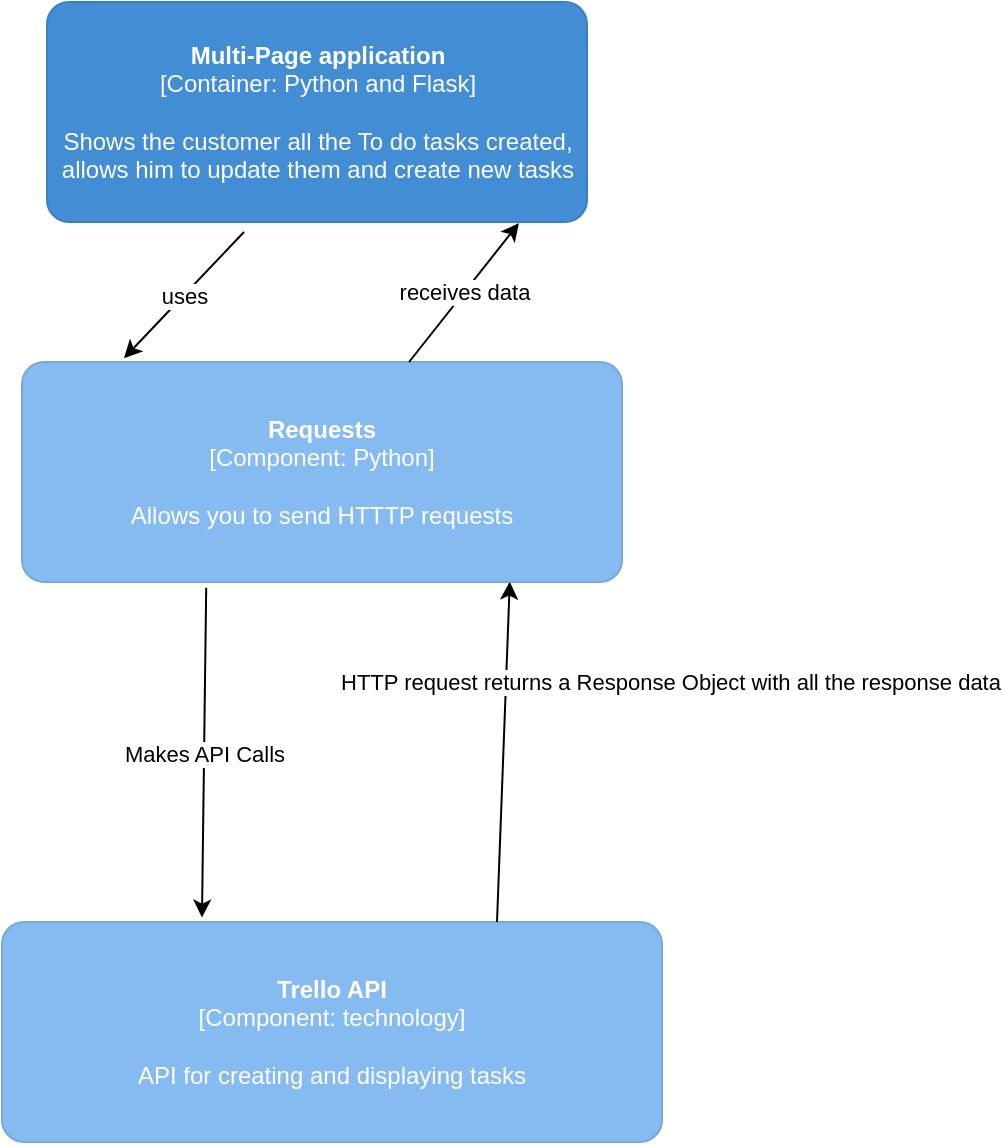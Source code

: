 <mxfile version="14.7.4" type="device"><diagram id="S1N7kcDalyIZl09e7PY_" name="Page-1"><mxGraphModel dx="1038" dy="544" grid="1" gridSize="10" guides="1" tooltips="1" connect="1" arrows="1" fold="1" page="1" pageScale="1" pageWidth="850" pageHeight="1100" math="0" shadow="0"><root><mxCell id="0"/><mxCell id="1" parent="0"/><object placeholders="1" c4Name="Multi-Page application" c4Type="Container" c4Technology="Python and Flask" c4Description="Shows the customer all the To do tasks created, allows him to update them and create new tasks" label="&lt;b&gt;%c4Name%&lt;/b&gt;&lt;div&gt;[%c4Type%: %c4Technology%]&lt;/div&gt;&lt;br&gt;&lt;div&gt;%c4Description%&lt;/div&gt;" id="hC6gkqi7_Ex5uJa_lUou-8"><mxCell style="rounded=1;whiteSpace=wrap;html=1;labelBackgroundColor=none;fillColor=#438DD5;fontColor=#ffffff;align=center;arcSize=10;strokeColor=#3C7FC0;metaEdit=1;metaData={&quot;c4Type&quot;:{&quot;editable&quot;:false}};points=[[0.25,0,0],[0.5,0,0],[0.75,0,0],[1,0.25,0],[1,0.5,0],[1,0.75,0],[0.75,1,0],[0.5,1,0],[0.25,1,0],[0,0.75,0],[0,0.5,0],[0,0.25,0]];" vertex="1" parent="1"><mxGeometry x="42.5" y="20" width="270" height="110" as="geometry"/></mxCell></object><object placeholders="1" c4Name="Trello API" c4Type="Component" c4Technology="technology" c4Description="API for creating and displaying tasks" label="&lt;b&gt;%c4Name%&lt;/b&gt;&lt;div&gt;[%c4Type%: %c4Technology%]&lt;/div&gt;&lt;br&gt;&lt;div&gt;%c4Description%&lt;/div&gt;" id="hC6gkqi7_Ex5uJa_lUou-9"><mxCell style="rounded=1;whiteSpace=wrap;html=1;labelBackgroundColor=none;fillColor=#85BBF0;fontColor=#ffffff;align=center;arcSize=10;strokeColor=#78A8D8;metaEdit=1;metaData={&quot;c4Type&quot;:{&quot;editable&quot;:false}};points=[[0.25,0,0],[0.5,0,0],[0.75,0,0],[1,0.25,0],[1,0.5,0],[1,0.75,0],[0.75,1,0],[0.5,1,0],[0.25,1,0],[0,0.75,0],[0,0.5,0],[0,0.25,0]];" vertex="1" parent="1"><mxGeometry x="20" y="480" width="330" height="110" as="geometry"/></mxCell></object><mxCell id="hC6gkqi7_Ex5uJa_lUou-10" value="" style="endArrow=classic;html=1;exitX=0.307;exitY=1.026;exitDx=0;exitDy=0;exitPerimeter=0;entryX=0.303;entryY=-0.02;entryDx=0;entryDy=0;entryPerimeter=0;" edge="1" parent="1" source="hC6gkqi7_Ex5uJa_lUou-15" target="hC6gkqi7_Ex5uJa_lUou-9"><mxGeometry relative="1" as="geometry"><mxPoint x="370" y="210" as="sourcePoint"/><mxPoint x="355" y="260" as="targetPoint"/></mxGeometry></mxCell><mxCell id="hC6gkqi7_Ex5uJa_lUou-11" value="Makes API Calls" style="edgeLabel;resizable=0;html=1;align=center;verticalAlign=middle;" connectable="0" vertex="1" parent="hC6gkqi7_Ex5uJa_lUou-10"><mxGeometry relative="1" as="geometry"/></mxCell><mxCell id="hC6gkqi7_Ex5uJa_lUou-13" value="" style="endArrow=classic;html=1;exitX=0.75;exitY=0;exitDx=0;exitDy=0;exitPerimeter=0;entryX=0.813;entryY=0.998;entryDx=0;entryDy=0;entryPerimeter=0;" edge="1" parent="1" source="hC6gkqi7_Ex5uJa_lUou-9" target="hC6gkqi7_Ex5uJa_lUou-15"><mxGeometry relative="1" as="geometry"><mxPoint x="222.12" y="438.13" as="sourcePoint"/><mxPoint x="312.5" y="270" as="targetPoint"/></mxGeometry></mxCell><mxCell id="hC6gkqi7_Ex5uJa_lUou-14" value=" HTTP request returns a Response Object with all the response data &lt;br/&gt;" style="edgeLabel;resizable=0;html=1;align=center;verticalAlign=middle;" connectable="0" vertex="1" parent="hC6gkqi7_Ex5uJa_lUou-13"><mxGeometry relative="1" as="geometry"><mxPoint x="83" y="-35" as="offset"/></mxGeometry></mxCell><object placeholders="1" c4Name="Requests" c4Type="Component" c4Technology="Python" c4Description="Allows you to send HTTTP requests" label="&lt;b&gt;%c4Name%&lt;/b&gt;&lt;div&gt;[%c4Type%: %c4Technology%]&lt;/div&gt;&lt;br&gt;&lt;div&gt;%c4Description%&lt;/div&gt;" id="hC6gkqi7_Ex5uJa_lUou-15"><mxCell style="rounded=1;whiteSpace=wrap;html=1;labelBackgroundColor=none;fillColor=#85BBF0;fontColor=#ffffff;align=center;arcSize=10;strokeColor=#78A8D8;metaEdit=1;metaData={&quot;c4Type&quot;:{&quot;editable&quot;:false}};points=[[0.25,0,0],[0.5,0,0],[0.75,0,0],[1,0.25,0],[1,0.5,0],[1,0.75,0],[0.75,1,0],[0.5,1,0],[0.25,1,0],[0,0.75,0],[0,0.5,0],[0,0.25,0]];" vertex="1" parent="1"><mxGeometry x="30" y="200" width="300" height="110" as="geometry"/></mxCell></object><mxCell id="hC6gkqi7_Ex5uJa_lUou-16" value="" style="endArrow=classic;html=1;entryX=0.17;entryY=-0.017;entryDx=0;entryDy=0;entryPerimeter=0;" edge="1" parent="1" target="hC6gkqi7_Ex5uJa_lUou-15"><mxGeometry relative="1" as="geometry"><mxPoint x="141" y="135" as="sourcePoint"/><mxPoint x="400" y="270" as="targetPoint"/></mxGeometry></mxCell><mxCell id="hC6gkqi7_Ex5uJa_lUou-17" value="uses" style="edgeLabel;resizable=0;html=1;align=center;verticalAlign=middle;" connectable="0" vertex="1" parent="hC6gkqi7_Ex5uJa_lUou-16"><mxGeometry relative="1" as="geometry"/></mxCell><mxCell id="hC6gkqi7_Ex5uJa_lUou-18" value="" style="endArrow=classic;html=1;entryX=0.874;entryY=1.005;entryDx=0;entryDy=0;entryPerimeter=0;" edge="1" parent="1" source="hC6gkqi7_Ex5uJa_lUou-15" target="hC6gkqi7_Ex5uJa_lUou-8"><mxGeometry relative="1" as="geometry"><mxPoint x="280" y="190" as="sourcePoint"/><mxPoint x="380" y="190" as="targetPoint"/></mxGeometry></mxCell><mxCell id="hC6gkqi7_Ex5uJa_lUou-19" value="receives data" style="edgeLabel;resizable=0;html=1;align=center;verticalAlign=middle;" connectable="0" vertex="1" parent="hC6gkqi7_Ex5uJa_lUou-18"><mxGeometry relative="1" as="geometry"/></mxCell></root></mxGraphModel></diagram></mxfile>